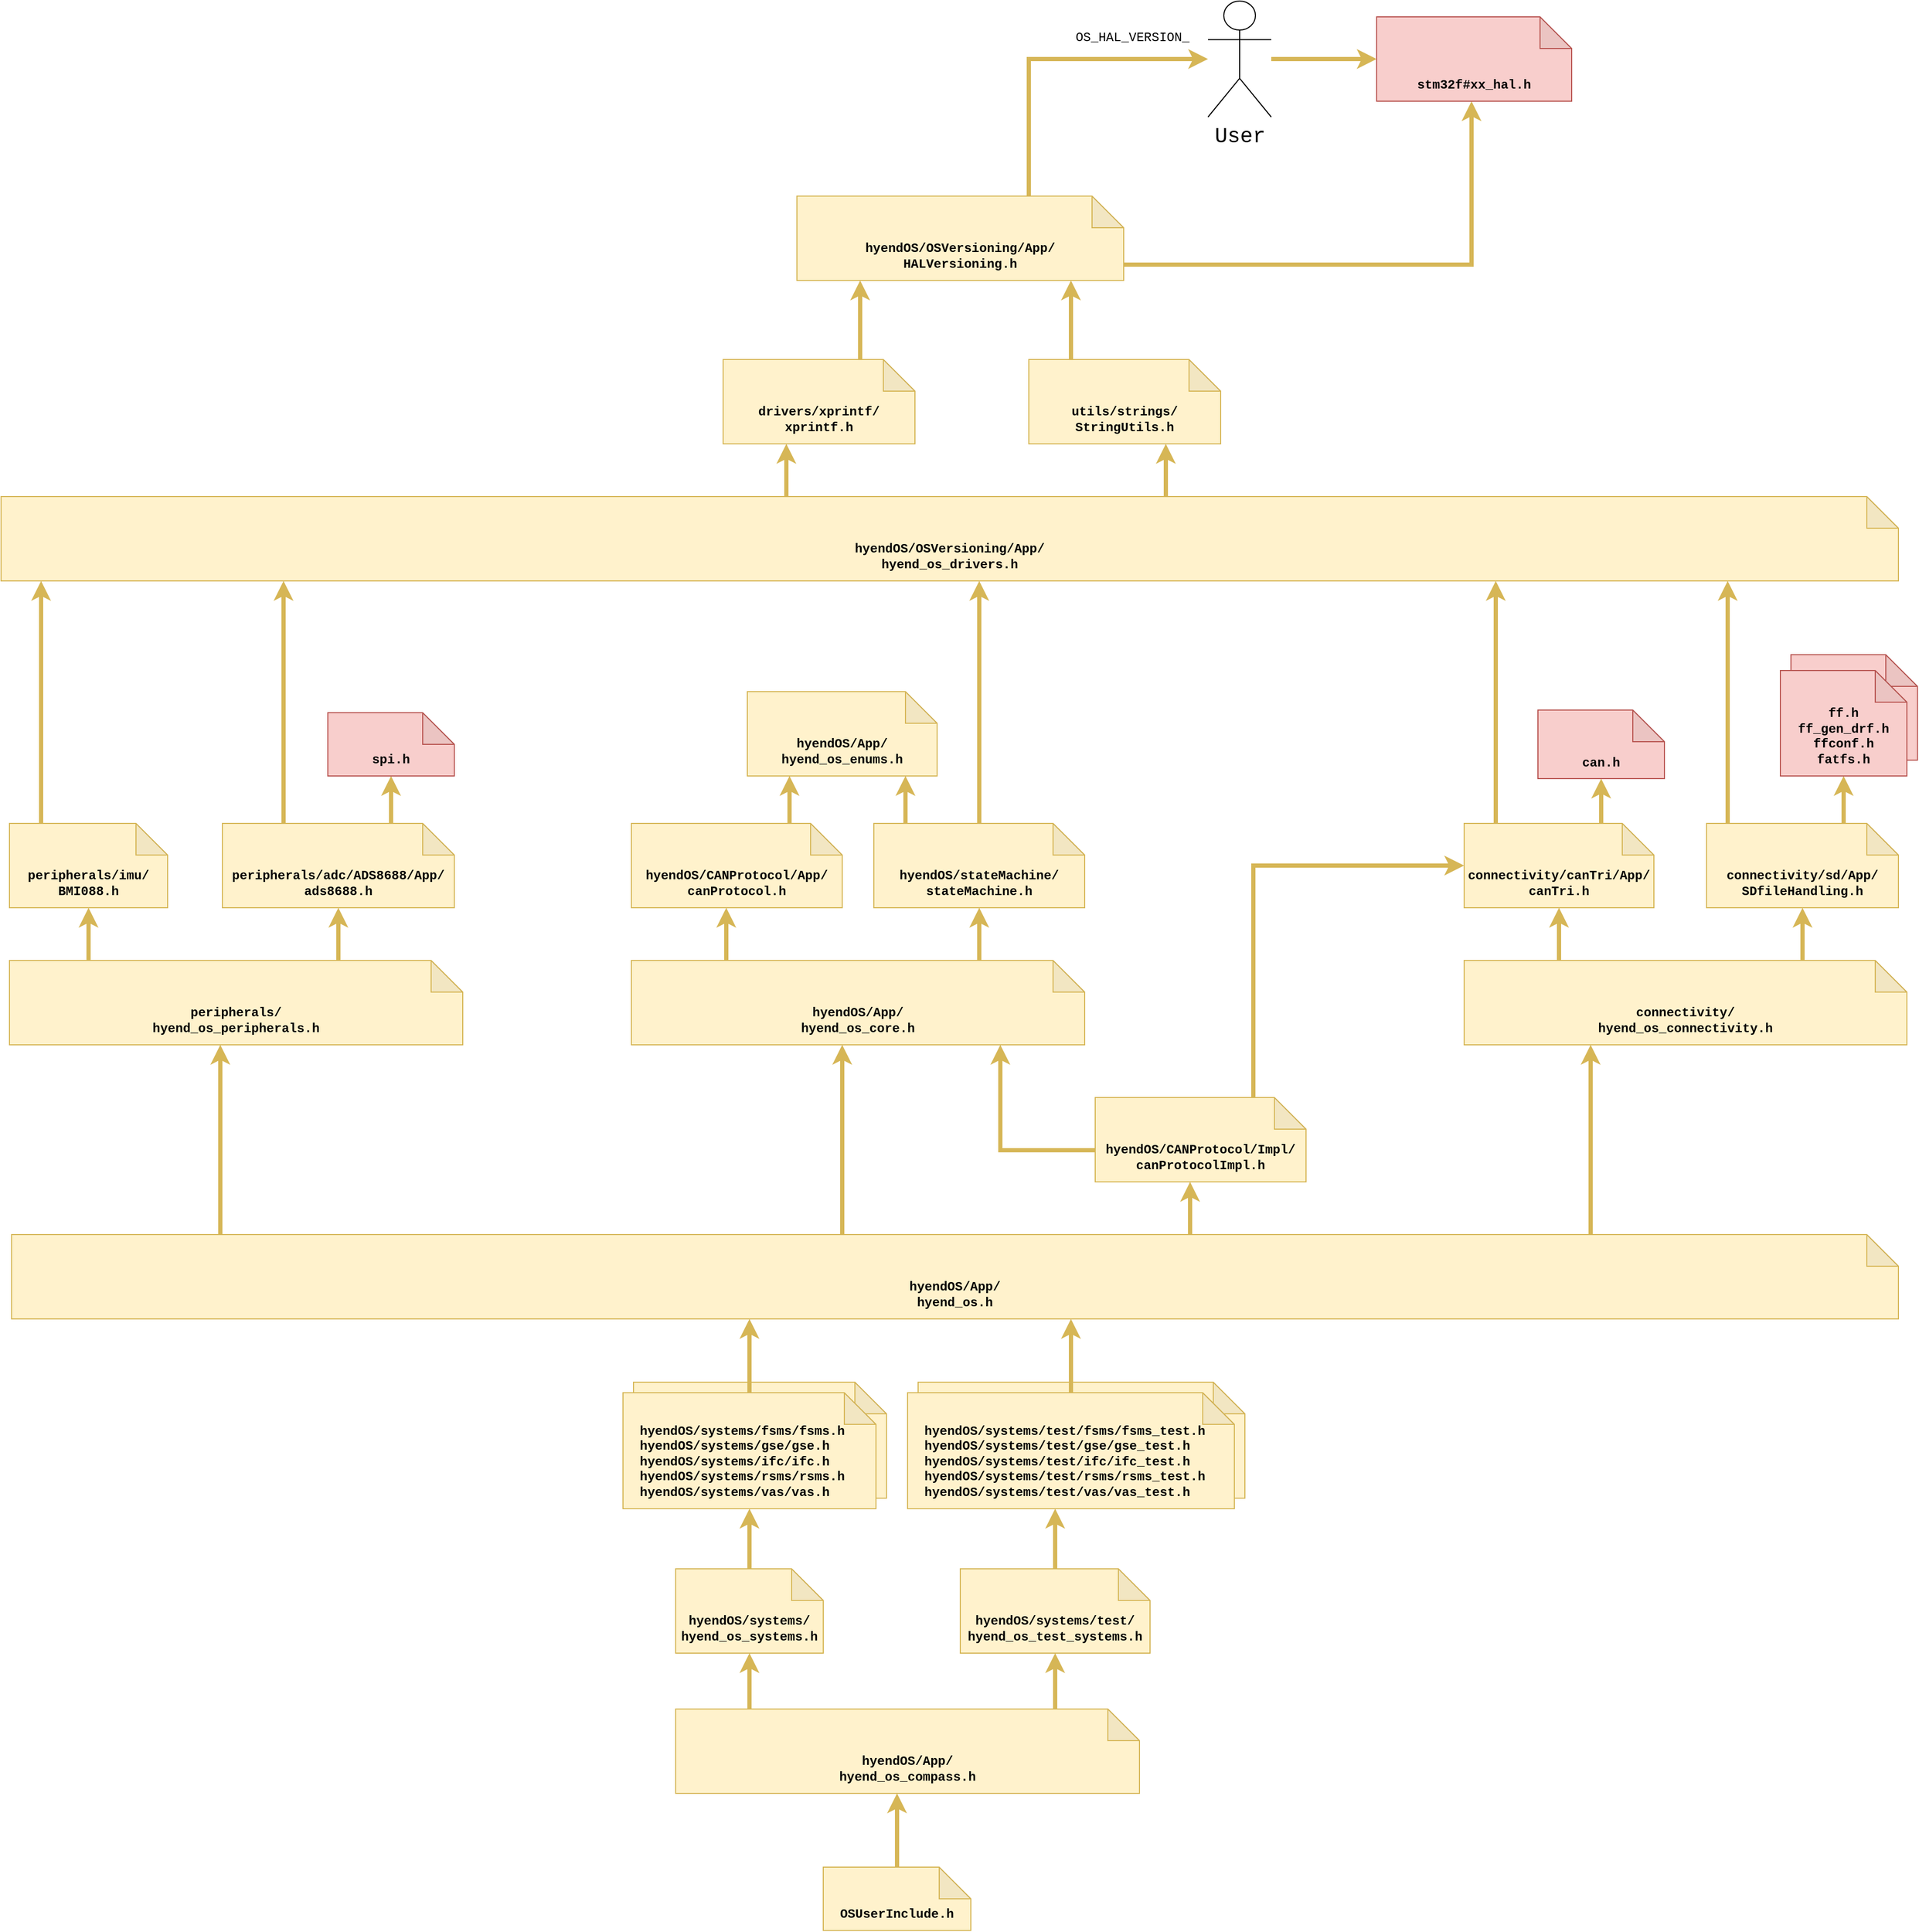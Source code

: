 <mxfile version="14.6.13" type="device"><diagram id="ti6t_PAKVZ9FeWnIseZb" name="Seite-1"><mxGraphModel dx="3079" dy="2147" grid="1" gridSize="10" guides="1" tooltips="1" connect="1" arrows="1" fold="1" page="1" pageScale="1" pageWidth="2336" pageHeight="1654" math="0" shadow="0"><root><mxCell id="0"/><mxCell id="1" parent="0"/><mxCell id="79b5bl42K1SgAm8lING9-11" style="edgeStyle=orthogonalEdgeStyle;rounded=0;orthogonalLoop=1;jettySize=auto;html=1;fontFamily=Courier New;fontSize=12;strokeWidth=4;fillColor=#fff2cc;strokeColor=#d6b656;" parent="1" source="79b5bl42K1SgAm8lING9-2" target="79b5bl42K1SgAm8lING9-4" edge="1"><mxGeometry relative="1" as="geometry"><Array as="points"><mxPoint x="222" y="250"/><mxPoint x="222" y="250"/></Array></mxGeometry></mxCell><mxCell id="79b5bl42K1SgAm8lING9-2" value="OSUserInclude.h" style="shape=note;whiteSpace=wrap;html=1;backgroundOutline=1;darkOpacity=0.05;fillColor=#fff2cc;strokeColor=#d6b656;verticalAlign=bottom;fontSize=12;fontFamily=Courier New;fontStyle=1;spacingBottom=6;" parent="1" vertex="1"><mxGeometry x="142" y="230" width="140" height="60" as="geometry"/></mxCell><mxCell id="79b5bl42K1SgAm8lING9-8" style="edgeStyle=orthogonalEdgeStyle;rounded=0;orthogonalLoop=1;jettySize=auto;html=1;fontFamily=Courier New;fontSize=12;fillColor=#fff2cc;strokeColor=#d6b656;strokeWidth=4;" parent="1" source="79b5bl42K1SgAm8lING9-4" target="79b5bl42K1SgAm8lING9-6" edge="1"><mxGeometry relative="1" as="geometry"><Array as="points"><mxPoint x="72" y="60"/><mxPoint x="72" y="60"/></Array></mxGeometry></mxCell><mxCell id="79b5bl42K1SgAm8lING9-9" style="edgeStyle=orthogonalEdgeStyle;rounded=0;orthogonalLoop=1;jettySize=auto;html=1;fontFamily=Courier New;fontSize=12;strokeWidth=4;fillColor=#fff2cc;strokeColor=#d6b656;" parent="1" source="79b5bl42K1SgAm8lING9-4" target="79b5bl42K1SgAm8lING9-7" edge="1"><mxGeometry relative="1" as="geometry"><Array as="points"><mxPoint x="362" y="50"/><mxPoint x="362" y="50"/></Array></mxGeometry></mxCell><mxCell id="79b5bl42K1SgAm8lING9-4" value="hyendOS/App/&lt;br&gt;hyend_os_compass.h" style="shape=note;whiteSpace=wrap;html=1;backgroundOutline=1;darkOpacity=0.05;fillColor=#fff2cc;strokeColor=#d6b656;verticalAlign=bottom;fontSize=12;fontFamily=Courier New;fontStyle=1;spacingBottom=6;" parent="1" vertex="1"><mxGeometry x="2" y="80" width="440" height="80" as="geometry"/></mxCell><mxCell id="SMfeo2dJa6zfowwVCfnT-10" style="edgeStyle=orthogonalEdgeStyle;rounded=0;orthogonalLoop=1;jettySize=auto;html=1;strokeWidth=4;fillColor=#fff2cc;strokeColor=#d6b656;" edge="1" parent="1" source="79b5bl42K1SgAm8lING9-5" target="79b5bl42K1SgAm8lING9-16"><mxGeometry relative="1" as="geometry"><Array as="points"><mxPoint x="50" y="-660"/><mxPoint x="50" y="-660"/></Array></mxGeometry></mxCell><mxCell id="SMfeo2dJa6zfowwVCfnT-11" style="edgeStyle=orthogonalEdgeStyle;rounded=0;orthogonalLoop=1;jettySize=auto;html=1;strokeWidth=4;fillColor=#fff2cc;strokeColor=#d6b656;" edge="1" parent="1" source="79b5bl42K1SgAm8lING9-5" target="79b5bl42K1SgAm8lING9-15"><mxGeometry relative="1" as="geometry"><Array as="points"><mxPoint x="290" y="-650"/><mxPoint x="290" y="-650"/></Array></mxGeometry></mxCell><mxCell id="79b5bl42K1SgAm8lING9-5" value="hyendOS/App/&lt;br&gt;hyend_os_core.h" style="shape=note;whiteSpace=wrap;html=1;backgroundOutline=1;darkOpacity=0.05;fillColor=#fff2cc;strokeColor=#d6b656;verticalAlign=bottom;fontSize=12;fontFamily=Courier New;fontStyle=1;spacingBottom=6;" parent="1" vertex="1"><mxGeometry x="-40" y="-630" width="430" height="80" as="geometry"/></mxCell><mxCell id="79b5bl42K1SgAm8lING9-74" style="edgeStyle=orthogonalEdgeStyle;rounded=0;orthogonalLoop=1;jettySize=auto;html=1;fontFamily=Courier New;fontSize=12;strokeWidth=4;fillColor=#fff2cc;strokeColor=#d6b656;" parent="1" source="79b5bl42K1SgAm8lING9-6" target="79b5bl42K1SgAm8lING9-73" edge="1"><mxGeometry relative="1" as="geometry"/></mxCell><mxCell id="79b5bl42K1SgAm8lING9-6" value="hyendOS/systems/&lt;br&gt;hyend_os_systems.h" style="shape=note;whiteSpace=wrap;html=1;backgroundOutline=1;darkOpacity=0.05;fillColor=#fff2cc;strokeColor=#d6b656;verticalAlign=bottom;fontSize=12;fontFamily=Courier New;fontStyle=1;spacingBottom=6;" parent="1" vertex="1"><mxGeometry x="2" y="-53" width="140" height="80" as="geometry"/></mxCell><mxCell id="79b5bl42K1SgAm8lING9-77" style="edgeStyle=orthogonalEdgeStyle;rounded=0;orthogonalLoop=1;jettySize=auto;html=1;fontFamily=Courier New;fontSize=12;strokeWidth=4;fillColor=#fff2cc;strokeColor=#d6b656;" parent="1" source="79b5bl42K1SgAm8lING9-7" target="79b5bl42K1SgAm8lING9-76" edge="1"><mxGeometry relative="1" as="geometry"><Array as="points"><mxPoint x="377" y="-53"/><mxPoint x="377" y="-53"/></Array></mxGeometry></mxCell><mxCell id="79b5bl42K1SgAm8lING9-7" value="hyendOS/systems/test/&lt;br&gt;hyend_os_test_systems.h" style="shape=note;whiteSpace=wrap;html=1;backgroundOutline=1;darkOpacity=0.05;fillColor=#fff2cc;strokeColor=#d6b656;verticalAlign=bottom;fontSize=12;fontFamily=Courier New;fontStyle=1;spacingBottom=6;" parent="1" vertex="1"><mxGeometry x="272" y="-53" width="180" height="80" as="geometry"/></mxCell><mxCell id="SMfeo2dJa6zfowwVCfnT-2" style="edgeStyle=orthogonalEdgeStyle;rounded=0;orthogonalLoop=1;jettySize=auto;html=1;strokeWidth=4;fillColor=#fff2cc;strokeColor=#d6b656;" edge="1" parent="1" source="79b5bl42K1SgAm8lING9-13" target="79b5bl42K1SgAm8lING9-24"><mxGeometry relative="1" as="geometry"><Array as="points"><mxPoint x="-555" y="-650"/><mxPoint x="-555" y="-650"/></Array></mxGeometry></mxCell><mxCell id="SMfeo2dJa6zfowwVCfnT-3" style="edgeStyle=orthogonalEdgeStyle;rounded=0;orthogonalLoop=1;jettySize=auto;html=1;strokeWidth=4;fillColor=#fff2cc;strokeColor=#d6b656;" edge="1" parent="1" source="79b5bl42K1SgAm8lING9-13" target="79b5bl42K1SgAm8lING9-23"><mxGeometry relative="1" as="geometry"><Array as="points"><mxPoint x="-318" y="-660"/><mxPoint x="-318" y="-660"/></Array></mxGeometry></mxCell><mxCell id="79b5bl42K1SgAm8lING9-13" value="peripherals/&lt;br&gt;hyend_os_peripherals.h" style="shape=note;whiteSpace=wrap;html=1;backgroundOutline=1;darkOpacity=0.05;fillColor=#fff2cc;strokeColor=#d6b656;verticalAlign=bottom;fontSize=12;fontFamily=Courier New;fontStyle=1;spacingBottom=6;" parent="1" vertex="1"><mxGeometry x="-630" y="-630" width="430" height="80" as="geometry"/></mxCell><mxCell id="SMfeo2dJa6zfowwVCfnT-7" style="edgeStyle=orthogonalEdgeStyle;rounded=0;orthogonalLoop=1;jettySize=auto;html=1;strokeWidth=4;fillColor=#fff2cc;strokeColor=#d6b656;" edge="1" parent="1" source="79b5bl42K1SgAm8lING9-15" target="SMfeo2dJa6zfowwVCfnT-26"><mxGeometry relative="1" as="geometry"><mxPoint x="410" y="-1020" as="targetPoint"/><Array as="points"><mxPoint x="290" y="-930"/><mxPoint x="290" y="-930"/></Array></mxGeometry></mxCell><mxCell id="SMfeo2dJa6zfowwVCfnT-8" style="edgeStyle=orthogonalEdgeStyle;rounded=0;orthogonalLoop=1;jettySize=auto;html=1;strokeWidth=4;fillColor=#fff2cc;strokeColor=#d6b656;" edge="1" parent="1" source="79b5bl42K1SgAm8lING9-15" target="79b5bl42K1SgAm8lING9-42"><mxGeometry relative="1" as="geometry"><Array as="points"><mxPoint x="220" y="-770"/><mxPoint x="220" y="-770"/></Array></mxGeometry></mxCell><mxCell id="79b5bl42K1SgAm8lING9-15" value="hyendOS/stateMachine/&lt;br&gt;stateMachine.h" style="shape=note;whiteSpace=wrap;html=1;backgroundOutline=1;darkOpacity=0.05;fillColor=#fff2cc;strokeColor=#d6b656;verticalAlign=bottom;fontSize=12;fontFamily=Courier New;fontStyle=1;spacingBottom=6;" parent="1" vertex="1"><mxGeometry x="190" y="-760" width="200" height="80" as="geometry"/></mxCell><mxCell id="SMfeo2dJa6zfowwVCfnT-1" style="edgeStyle=orthogonalEdgeStyle;rounded=0;orthogonalLoop=1;jettySize=auto;html=1;strokeWidth=4;fillColor=#fff2cc;strokeColor=#d6b656;" edge="1" parent="1" source="79b5bl42K1SgAm8lING9-16" target="79b5bl42K1SgAm8lING9-42"><mxGeometry relative="1" as="geometry"><Array as="points"><mxPoint x="110" y="-780"/><mxPoint x="110" y="-780"/></Array></mxGeometry></mxCell><mxCell id="79b5bl42K1SgAm8lING9-16" value="hyendOS/CANProtocol/App/&lt;br&gt;canProtocol.h" style="shape=note;whiteSpace=wrap;html=1;backgroundOutline=1;darkOpacity=0.05;fillColor=#fff2cc;strokeColor=#d6b656;verticalAlign=bottom;fontSize=12;fontFamily=Courier New;fontStyle=1;spacingBottom=6;" parent="1" vertex="1"><mxGeometry x="-40" y="-760" width="200" height="80" as="geometry"/></mxCell><mxCell id="79b5bl42K1SgAm8lING9-72" style="edgeStyle=orthogonalEdgeStyle;rounded=0;orthogonalLoop=1;jettySize=auto;html=1;fontFamily=Courier New;fontSize=12;strokeWidth=4;fillColor=#fff2cc;strokeColor=#d6b656;" parent="1" source="79b5bl42K1SgAm8lING9-17" target="79b5bl42K1SgAm8lING9-29" edge="1"><mxGeometry relative="1" as="geometry"><Array as="points"><mxPoint x="550" y="-720"/></Array></mxGeometry></mxCell><mxCell id="SMfeo2dJa6zfowwVCfnT-9" style="edgeStyle=orthogonalEdgeStyle;rounded=0;orthogonalLoop=1;jettySize=auto;html=1;strokeWidth=4;fillColor=#fff2cc;strokeColor=#d6b656;" edge="1" parent="1" source="79b5bl42K1SgAm8lING9-17" target="79b5bl42K1SgAm8lING9-5"><mxGeometry relative="1" as="geometry"><Array as="points"><mxPoint x="310" y="-450"/></Array></mxGeometry></mxCell><mxCell id="79b5bl42K1SgAm8lING9-17" value="hyendOS/CANProtocol/Impl/&lt;br&gt;canProtocolImpl.h" style="shape=note;whiteSpace=wrap;html=1;backgroundOutline=1;darkOpacity=0.05;fillColor=#fff2cc;strokeColor=#d6b656;verticalAlign=bottom;fontSize=12;fontFamily=Courier New;fontStyle=1;spacingBottom=6;" parent="1" vertex="1"><mxGeometry x="400" y="-500" width="200" height="80" as="geometry"/></mxCell><mxCell id="SMfeo2dJa6zfowwVCfnT-5" style="edgeStyle=orthogonalEdgeStyle;rounded=0;orthogonalLoop=1;jettySize=auto;html=1;strokeWidth=4;fillColor=#fff2cc;strokeColor=#d6b656;" edge="1" parent="1" source="79b5bl42K1SgAm8lING9-21" target="79b5bl42K1SgAm8lING9-31"><mxGeometry relative="1" as="geometry"><Array as="points"><mxPoint x="1071" y="-640"/><mxPoint x="1071" y="-640"/></Array></mxGeometry></mxCell><mxCell id="SMfeo2dJa6zfowwVCfnT-6" style="edgeStyle=orthogonalEdgeStyle;rounded=0;orthogonalLoop=1;jettySize=auto;html=1;strokeWidth=4;fillColor=#fff2cc;strokeColor=#d6b656;" edge="1" parent="1" source="79b5bl42K1SgAm8lING9-21" target="79b5bl42K1SgAm8lING9-29"><mxGeometry relative="1" as="geometry"><Array as="points"><mxPoint x="840" y="-640"/><mxPoint x="840" y="-640"/></Array></mxGeometry></mxCell><mxCell id="79b5bl42K1SgAm8lING9-21" value="connectivity/&lt;br&gt;hyend_os_connectivity.h" style="shape=note;whiteSpace=wrap;html=1;backgroundOutline=1;darkOpacity=0.05;fillColor=#fff2cc;strokeColor=#d6b656;verticalAlign=bottom;fontSize=12;fontFamily=Courier New;fontStyle=1;spacingBottom=6;" parent="1" vertex="1"><mxGeometry x="750" y="-630" width="420" height="80" as="geometry"/></mxCell><mxCell id="79b5bl42K1SgAm8lING9-60" style="edgeStyle=orthogonalEdgeStyle;rounded=0;orthogonalLoop=1;jettySize=auto;html=1;fontFamily=Courier New;fontSize=12;strokeWidth=4;fillColor=#fff2cc;strokeColor=#d6b656;" parent="1" source="79b5bl42K1SgAm8lING9-23" target="79b5bl42K1SgAm8lING9-59" edge="1"><mxGeometry relative="1" as="geometry"><Array as="points"><mxPoint x="-268" y="-787.5"/><mxPoint x="-268" y="-787.5"/></Array></mxGeometry></mxCell><mxCell id="79b5bl42K1SgAm8lING9-81" style="edgeStyle=orthogonalEdgeStyle;rounded=0;orthogonalLoop=1;jettySize=auto;html=1;fontFamily=Courier New;fontSize=12;strokeWidth=4;fillColor=#fff2cc;strokeColor=#d6b656;" parent="1" source="79b5bl42K1SgAm8lING9-23" target="SMfeo2dJa6zfowwVCfnT-26" edge="1"><mxGeometry relative="1" as="geometry"><Array as="points"><mxPoint x="-370" y="-870"/><mxPoint x="-370" y="-870"/></Array></mxGeometry></mxCell><mxCell id="79b5bl42K1SgAm8lING9-23" value="peripherals/adc/ADS8688/App/&lt;br&gt;ads8688.h" style="shape=note;whiteSpace=wrap;html=1;backgroundOutline=1;darkOpacity=0.05;fillColor=#fff2cc;strokeColor=#d6b656;verticalAlign=bottom;fontSize=12;fontFamily=Courier New;fontStyle=1;spacingBottom=6;" parent="1" vertex="1"><mxGeometry x="-428" y="-760" width="220" height="80" as="geometry"/></mxCell><mxCell id="79b5bl42K1SgAm8lING9-80" style="edgeStyle=orthogonalEdgeStyle;rounded=0;orthogonalLoop=1;jettySize=auto;html=1;fontFamily=Courier New;fontSize=12;strokeWidth=4;fillColor=#fff2cc;strokeColor=#d6b656;" parent="1" source="79b5bl42K1SgAm8lING9-24" target="SMfeo2dJa6zfowwVCfnT-26" edge="1"><mxGeometry relative="1" as="geometry"><Array as="points"><mxPoint x="-600" y="-860"/><mxPoint x="-600" y="-860"/></Array></mxGeometry></mxCell><mxCell id="79b5bl42K1SgAm8lING9-24" value="peripherals/imu/&lt;br&gt;BMI088.h" style="shape=note;whiteSpace=wrap;html=1;backgroundOutline=1;darkOpacity=0.05;fillColor=#fff2cc;strokeColor=#d6b656;verticalAlign=bottom;fontSize=12;fontFamily=Courier New;fontStyle=1;spacingBottom=6;" parent="1" vertex="1"><mxGeometry x="-630" y="-760" width="150" height="80" as="geometry"/></mxCell><mxCell id="79b5bl42K1SgAm8lING9-38" style="edgeStyle=orthogonalEdgeStyle;rounded=0;orthogonalLoop=1;jettySize=auto;html=1;fontFamily=Courier New;fontSize=12;strokeWidth=4;fillColor=#fff2cc;strokeColor=#d6b656;" parent="1" source="79b5bl42K1SgAm8lING9-27" target="79b5bl42K1SgAm8lING9-36" edge="1"><mxGeometry relative="1" as="geometry"><Array as="points"><mxPoint x="337" y="-1485"/></Array></mxGeometry></mxCell><mxCell id="79b5bl42K1SgAm8lING9-39" value="OS_HAL_VERSION_" style="edgeLabel;html=1;align=center;verticalAlign=middle;resizable=0;points=[];fontSize=12;fontFamily=Courier New;" parent="79b5bl42K1SgAm8lING9-38" vertex="1" connectable="0"><mxGeometry x="0.896" relative="1" as="geometry"><mxPoint x="-57" y="-20" as="offset"/></mxGeometry></mxCell><mxCell id="79b5bl42K1SgAm8lING9-40" style="edgeStyle=orthogonalEdgeStyle;rounded=0;orthogonalLoop=1;jettySize=auto;html=1;fontFamily=Courier New;fontSize=12;strokeWidth=4;fillColor=#fff2cc;strokeColor=#d6b656;" parent="1" source="79b5bl42K1SgAm8lING9-27" target="79b5bl42K1SgAm8lING9-35" edge="1"><mxGeometry relative="1" as="geometry"><Array as="points"><mxPoint x="757" y="-1290"/></Array></mxGeometry></mxCell><mxCell id="79b5bl42K1SgAm8lING9-27" value="hyendOS/OSVersioning/App/&lt;br&gt;HALVersioning.h" style="shape=note;whiteSpace=wrap;html=1;backgroundOutline=1;darkOpacity=0.05;fillColor=#fff2cc;strokeColor=#d6b656;verticalAlign=bottom;fontSize=12;fontFamily=Courier New;fontStyle=1;spacingBottom=6;" parent="1" vertex="1"><mxGeometry x="117" y="-1355" width="310" height="80" as="geometry"/></mxCell><mxCell id="79b5bl42K1SgAm8lING9-53" style="edgeStyle=orthogonalEdgeStyle;rounded=0;orthogonalLoop=1;jettySize=auto;html=1;fontFamily=Courier New;fontSize=12;strokeWidth=4;fillColor=#fff2cc;strokeColor=#d6b656;" parent="1" source="79b5bl42K1SgAm8lING9-29" target="SMfeo2dJa6zfowwVCfnT-26" edge="1"><mxGeometry relative="1" as="geometry"><Array as="points"><mxPoint x="780" y="-860"/><mxPoint x="780" y="-860"/></Array></mxGeometry></mxCell><mxCell id="79b5bl42K1SgAm8lING9-64" style="edgeStyle=orthogonalEdgeStyle;rounded=0;orthogonalLoop=1;jettySize=auto;html=1;fontFamily=Courier New;fontSize=12;strokeWidth=4;fillColor=#fff2cc;strokeColor=#d6b656;" parent="1" source="79b5bl42K1SgAm8lING9-29" target="79b5bl42K1SgAm8lING9-63" edge="1"><mxGeometry relative="1" as="geometry"><Array as="points"><mxPoint x="880" y="-780"/><mxPoint x="880" y="-780"/></Array></mxGeometry></mxCell><mxCell id="79b5bl42K1SgAm8lING9-29" value="connectivity/canTri/App/&lt;br&gt;canTri.h" style="shape=note;whiteSpace=wrap;html=1;backgroundOutline=1;darkOpacity=0.05;fillColor=#fff2cc;strokeColor=#d6b656;verticalAlign=bottom;fontSize=12;fontFamily=Courier New;fontStyle=1;spacingBottom=6;" parent="1" vertex="1"><mxGeometry x="750" y="-760" width="180" height="80" as="geometry"/></mxCell><mxCell id="79b5bl42K1SgAm8lING9-54" style="edgeStyle=orthogonalEdgeStyle;rounded=0;orthogonalLoop=1;jettySize=auto;html=1;fontFamily=Courier New;fontSize=12;strokeWidth=4;fillColor=#fff2cc;strokeColor=#d6b656;" parent="1" source="79b5bl42K1SgAm8lING9-31" target="79b5bl42K1SgAm8lING9-62" edge="1"><mxGeometry relative="1" as="geometry"><mxPoint x="1410.059" y="-1000" as="targetPoint"/><Array as="points"><mxPoint x="1110" y="-780"/><mxPoint x="1110" y="-780"/></Array></mxGeometry></mxCell><mxCell id="79b5bl42K1SgAm8lING9-57" style="edgeStyle=orthogonalEdgeStyle;rounded=0;orthogonalLoop=1;jettySize=auto;html=1;fontFamily=Courier New;fontSize=12;strokeWidth=4;fillColor=#fff2cc;strokeColor=#d6b656;" parent="1" source="79b5bl42K1SgAm8lING9-31" target="SMfeo2dJa6zfowwVCfnT-26" edge="1"><mxGeometry relative="1" as="geometry"><Array as="points"><mxPoint x="1000" y="-870"/><mxPoint x="1000" y="-870"/></Array></mxGeometry></mxCell><mxCell id="79b5bl42K1SgAm8lING9-31" value="connectivity/sd/App/&lt;br&gt;SDfileHandling.h" style="shape=note;whiteSpace=wrap;html=1;backgroundOutline=1;darkOpacity=0.05;fillColor=#fff2cc;strokeColor=#d6b656;verticalAlign=bottom;fontSize=12;fontFamily=Courier New;fontStyle=1;spacingBottom=6;" parent="1" vertex="1"><mxGeometry x="980" y="-760" width="182" height="80" as="geometry"/></mxCell><mxCell id="79b5bl42K1SgAm8lING9-35" value="stm32f#xx_hal.h" style="shape=note;whiteSpace=wrap;html=1;backgroundOutline=1;darkOpacity=0.05;fillColor=#f8cecc;strokeColor=#b85450;verticalAlign=bottom;fontSize=12;fontFamily=Courier New;fontStyle=1;spacingBottom=6;" parent="1" vertex="1"><mxGeometry x="667" y="-1525" width="185" height="80" as="geometry"/></mxCell><mxCell id="79b5bl42K1SgAm8lING9-41" style="edgeStyle=orthogonalEdgeStyle;rounded=0;orthogonalLoop=1;jettySize=auto;html=1;fontFamily=Courier New;fontSize=12;strokeWidth=4;fillColor=#fff2cc;strokeColor=#d6b656;" parent="1" source="79b5bl42K1SgAm8lING9-36" target="79b5bl42K1SgAm8lING9-35" edge="1"><mxGeometry relative="1" as="geometry"><Array as="points"><mxPoint x="587" y="-1485"/><mxPoint x="587" y="-1485"/></Array></mxGeometry></mxCell><mxCell id="79b5bl42K1SgAm8lING9-36" value="&lt;font style=&quot;font-size: 20px&quot;&gt;User&lt;/font&gt;" style="shape=umlActor;verticalLabelPosition=bottom;verticalAlign=top;html=1;outlineConnect=0;fontFamily=Courier New;fontSize=12;" parent="1" vertex="1"><mxGeometry x="507" y="-1540" width="60" height="110" as="geometry"/></mxCell><mxCell id="79b5bl42K1SgAm8lING9-42" value="hyendOS/App/&lt;br&gt;hyend_os_enums.h" style="shape=note;whiteSpace=wrap;html=1;backgroundOutline=1;darkOpacity=0.05;fillColor=#fff2cc;strokeColor=#d6b656;verticalAlign=bottom;fontSize=12;fontFamily=Courier New;fontStyle=1;spacingBottom=6;" parent="1" vertex="1"><mxGeometry x="70" y="-885" width="180" height="80" as="geometry"/></mxCell><mxCell id="79b5bl42K1SgAm8lING9-59" value="spi.h" style="shape=note;whiteSpace=wrap;html=1;backgroundOutline=1;darkOpacity=0.05;fillColor=#f8cecc;strokeColor=#b85450;verticalAlign=bottom;fontSize=12;fontFamily=Courier New;fontStyle=1;spacingBottom=6;" parent="1" vertex="1"><mxGeometry x="-328" y="-865" width="120" height="60" as="geometry"/></mxCell><mxCell id="79b5bl42K1SgAm8lING9-63" value="can.h" style="shape=note;whiteSpace=wrap;html=1;backgroundOutline=1;darkOpacity=0.05;fillColor=#f8cecc;strokeColor=#b85450;verticalAlign=bottom;fontSize=12;fontFamily=Courier New;fontStyle=1;spacingBottom=6;" parent="1" vertex="1"><mxGeometry x="820" y="-867.5" width="120" height="65" as="geometry"/></mxCell><mxCell id="79b5bl42K1SgAm8lING9-84" value="" style="group" parent="1" vertex="1" connectable="0"><mxGeometry x="-48" y="-230" width="250" height="120" as="geometry"/></mxCell><mxCell id="79b5bl42K1SgAm8lING9-83" value="hyendOS/systems/fsms/fsms.h&lt;br&gt;hyendOS/systems/gse/gse.h&lt;br&gt;&lt;div style=&quot;&quot;&gt;&lt;span&gt;hyendOS/systems/ifc/ifc.h&lt;/span&gt;&lt;/div&gt;hyendOS/systems/rsms/rsms.h&lt;br&gt;hyendOS/systems/vas/vas.h" style="shape=note;whiteSpace=wrap;html=1;backgroundOutline=1;darkOpacity=0.05;fillColor=#fff2cc;strokeColor=#d6b656;verticalAlign=bottom;fontSize=12;fontFamily=Courier New;fontStyle=1;spacingBottom=6;align=left;spacingLeft=14;" parent="79b5bl42K1SgAm8lING9-84" vertex="1"><mxGeometry x="10" width="240" height="110" as="geometry"/></mxCell><mxCell id="79b5bl42K1SgAm8lING9-73" value="hyendOS/systems/fsms/fsms.h&lt;br&gt;hyendOS/systems/gse/gse.h&lt;br&gt;&lt;div style=&quot;&quot;&gt;&lt;span&gt;hyendOS/systems/ifc/ifc.h&lt;/span&gt;&lt;/div&gt;hyendOS/systems/rsms/rsms.h&lt;br&gt;hyendOS/systems/vas/vas.h" style="shape=note;whiteSpace=wrap;html=1;backgroundOutline=1;darkOpacity=0.05;fillColor=#fff2cc;strokeColor=#d6b656;verticalAlign=bottom;fontSize=12;fontFamily=Courier New;fontStyle=1;spacingBottom=6;align=left;spacingLeft=14;" parent="79b5bl42K1SgAm8lING9-84" vertex="1"><mxGeometry y="10" width="240" height="110" as="geometry"/></mxCell><mxCell id="79b5bl42K1SgAm8lING9-86" value="" style="group" parent="1" vertex="1" connectable="0"><mxGeometry x="222" y="-230" width="320" height="120" as="geometry"/></mxCell><mxCell id="79b5bl42K1SgAm8lING9-85" value="hyendOS/systems/test/fsms/fsms_test.h&lt;br&gt;hyendOS/systems/test/gse/gse_test.h&lt;br&gt;&lt;div&gt;&lt;span&gt;hyendOS/systems/test/ifc/ifc_test.h&lt;/span&gt;&lt;/div&gt;hyendOS/systems/test/rsms/rsms_test.h&lt;br&gt;hyendOS/systems/test/vas/vas_test.h" style="shape=note;whiteSpace=wrap;html=1;backgroundOutline=1;darkOpacity=0.05;fillColor=#fff2cc;strokeColor=#d6b656;verticalAlign=bottom;fontSize=12;fontFamily=Courier New;fontStyle=1;spacingBottom=6;align=left;spacingLeft=14;" parent="79b5bl42K1SgAm8lING9-86" vertex="1"><mxGeometry x="10" width="310" height="110" as="geometry"/></mxCell><mxCell id="79b5bl42K1SgAm8lING9-76" value="hyendOS/systems/test/fsms/fsms_test.h&lt;br&gt;hyendOS/systems/test/gse/gse_test.h&lt;br&gt;&lt;div&gt;&lt;span&gt;hyendOS/systems/test/ifc/ifc_test.h&lt;/span&gt;&lt;/div&gt;hyendOS/systems/test/rsms/rsms_test.h&lt;br&gt;hyendOS/systems/test/vas/vas_test.h" style="shape=note;whiteSpace=wrap;html=1;backgroundOutline=1;darkOpacity=0.05;fillColor=#fff2cc;strokeColor=#d6b656;verticalAlign=bottom;fontSize=12;fontFamily=Courier New;fontStyle=1;spacingBottom=6;align=left;spacingLeft=14;" parent="79b5bl42K1SgAm8lING9-86" vertex="1"><mxGeometry y="10" width="310" height="110" as="geometry"/></mxCell><mxCell id="79b5bl42K1SgAm8lING9-88" value="" style="group" parent="1" vertex="1" connectable="0"><mxGeometry x="1050" y="-920" width="130" height="115" as="geometry"/></mxCell><mxCell id="79b5bl42K1SgAm8lING9-87" value="ff.h&lt;br&gt;ff_gen_drf.h&lt;br&gt;ffconf.h&lt;br&gt;fatfs.h" style="shape=note;whiteSpace=wrap;html=1;backgroundOutline=1;darkOpacity=0.05;fillColor=#f8cecc;strokeColor=#b85450;verticalAlign=bottom;fontSize=12;fontFamily=Courier New;fontStyle=1;spacingBottom=6;" parent="79b5bl42K1SgAm8lING9-88" vertex="1"><mxGeometry x="10" width="120" height="100" as="geometry"/></mxCell><mxCell id="79b5bl42K1SgAm8lING9-62" value="ff.h&lt;br&gt;ff_gen_drf.h&lt;br&gt;ffconf.h&lt;br&gt;fatfs.h" style="shape=note;whiteSpace=wrap;html=1;backgroundOutline=1;darkOpacity=0.05;fillColor=#f8cecc;strokeColor=#b85450;verticalAlign=bottom;fontSize=12;fontFamily=Courier New;fontStyle=1;spacingBottom=6;" parent="79b5bl42K1SgAm8lING9-88" vertex="1"><mxGeometry y="15" width="120" height="100" as="geometry"/></mxCell><mxCell id="SMfeo2dJa6zfowwVCfnT-13" style="edgeStyle=orthogonalEdgeStyle;rounded=0;orthogonalLoop=1;jettySize=auto;html=1;exitX=0.5;exitY=1;exitDx=0;exitDy=0;exitPerimeter=0;strokeWidth=4;" edge="1" parent="1" source="79b5bl42K1SgAm8lING9-17" target="79b5bl42K1SgAm8lING9-17"><mxGeometry relative="1" as="geometry"/></mxCell><mxCell id="SMfeo2dJa6zfowwVCfnT-17" style="edgeStyle=orthogonalEdgeStyle;rounded=0;orthogonalLoop=1;jettySize=auto;html=1;strokeWidth=4;fillColor=#fff2cc;strokeColor=#d6b656;" edge="1" parent="1" source="SMfeo2dJa6zfowwVCfnT-14" target="79b5bl42K1SgAm8lING9-17"><mxGeometry relative="1" as="geometry"><Array as="points"><mxPoint x="490" y="-390"/><mxPoint x="490" y="-390"/></Array></mxGeometry></mxCell><mxCell id="SMfeo2dJa6zfowwVCfnT-19" style="edgeStyle=orthogonalEdgeStyle;rounded=0;orthogonalLoop=1;jettySize=auto;html=1;strokeWidth=4;fillColor=#fff2cc;strokeColor=#d6b656;" edge="1" parent="1" source="SMfeo2dJa6zfowwVCfnT-14" target="79b5bl42K1SgAm8lING9-5"><mxGeometry relative="1" as="geometry"><Array as="points"><mxPoint x="160" y="-460"/><mxPoint x="160" y="-460"/></Array></mxGeometry></mxCell><mxCell id="SMfeo2dJa6zfowwVCfnT-20" style="edgeStyle=orthogonalEdgeStyle;rounded=0;orthogonalLoop=1;jettySize=auto;html=1;strokeWidth=4;fillColor=#fff2cc;strokeColor=#d6b656;" edge="1" parent="1" source="SMfeo2dJa6zfowwVCfnT-14" target="79b5bl42K1SgAm8lING9-13"><mxGeometry relative="1" as="geometry"><Array as="points"><mxPoint x="-430" y="-420"/><mxPoint x="-430" y="-420"/></Array></mxGeometry></mxCell><mxCell id="SMfeo2dJa6zfowwVCfnT-21" style="edgeStyle=orthogonalEdgeStyle;rounded=0;orthogonalLoop=1;jettySize=auto;html=1;strokeWidth=4;fillColor=#fff2cc;strokeColor=#d6b656;" edge="1" parent="1" source="SMfeo2dJa6zfowwVCfnT-14" target="79b5bl42K1SgAm8lING9-21"><mxGeometry relative="1" as="geometry"><Array as="points"><mxPoint x="870" y="-450"/><mxPoint x="870" y="-450"/></Array></mxGeometry></mxCell><mxCell id="SMfeo2dJa6zfowwVCfnT-14" value="hyendOS/App/&lt;br&gt;hyend_os.h" style="shape=note;whiteSpace=wrap;html=1;backgroundOutline=1;darkOpacity=0.05;fillColor=#fff2cc;strokeColor=#d6b656;verticalAlign=bottom;fontSize=12;fontFamily=Courier New;fontStyle=1;spacingBottom=6;" vertex="1" parent="1"><mxGeometry x="-628" y="-370" width="1790" height="80" as="geometry"/></mxCell><mxCell id="SMfeo2dJa6zfowwVCfnT-15" style="edgeStyle=orthogonalEdgeStyle;rounded=0;orthogonalLoop=1;jettySize=auto;html=1;strokeWidth=4;fillColor=#fff2cc;strokeColor=#d6b656;" edge="1" parent="1" source="79b5bl42K1SgAm8lING9-73"><mxGeometry relative="1" as="geometry"><mxPoint x="72" y="-290" as="targetPoint"/><Array as="points"><mxPoint x="72" y="-250"/><mxPoint x="72" y="-250"/></Array></mxGeometry></mxCell><mxCell id="SMfeo2dJa6zfowwVCfnT-16" style="edgeStyle=orthogonalEdgeStyle;rounded=0;orthogonalLoop=1;jettySize=auto;html=1;strokeWidth=4;fillColor=#fff2cc;strokeColor=#d6b656;" edge="1" parent="1" source="79b5bl42K1SgAm8lING9-76"><mxGeometry relative="1" as="geometry"><mxPoint x="377" y="-290" as="targetPoint"/><Array as="points"><mxPoint x="377" y="-250"/><mxPoint x="377" y="-250"/></Array></mxGeometry></mxCell><mxCell id="SMfeo2dJa6zfowwVCfnT-24" style="edgeStyle=orthogonalEdgeStyle;rounded=0;orthogonalLoop=1;jettySize=auto;html=1;strokeWidth=4;fillColor=#fff2cc;strokeColor=#d6b656;" edge="1" parent="1" source="SMfeo2dJa6zfowwVCfnT-22" target="79b5bl42K1SgAm8lING9-27"><mxGeometry relative="1" as="geometry"><Array as="points"><mxPoint x="177" y="-1230"/><mxPoint x="177" y="-1230"/></Array></mxGeometry></mxCell><mxCell id="SMfeo2dJa6zfowwVCfnT-22" value="drivers/xprintf/&lt;br&gt;xprintf.h" style="shape=note;whiteSpace=wrap;html=1;backgroundOutline=1;darkOpacity=0.05;fillColor=#fff2cc;strokeColor=#d6b656;verticalAlign=bottom;fontSize=12;fontFamily=Courier New;fontStyle=1;spacingBottom=6;" vertex="1" parent="1"><mxGeometry x="47" y="-1200" width="182" height="80" as="geometry"/></mxCell><mxCell id="SMfeo2dJa6zfowwVCfnT-29" style="edgeStyle=orthogonalEdgeStyle;rounded=0;orthogonalLoop=1;jettySize=auto;html=1;strokeWidth=4;fillColor=#fff2cc;strokeColor=#d6b656;" edge="1" parent="1" source="SMfeo2dJa6zfowwVCfnT-23" target="79b5bl42K1SgAm8lING9-27"><mxGeometry relative="1" as="geometry"><Array as="points"><mxPoint x="377" y="-1230"/><mxPoint x="377" y="-1230"/></Array></mxGeometry></mxCell><mxCell id="SMfeo2dJa6zfowwVCfnT-23" value="utils/strings/&lt;br&gt;StringUtils.h" style="shape=note;whiteSpace=wrap;html=1;backgroundOutline=1;darkOpacity=0.05;fillColor=#fff2cc;strokeColor=#d6b656;verticalAlign=bottom;fontSize=12;fontFamily=Courier New;fontStyle=1;spacingBottom=6;" vertex="1" parent="1"><mxGeometry x="337" y="-1200" width="182" height="80" as="geometry"/></mxCell><mxCell id="SMfeo2dJa6zfowwVCfnT-27" style="edgeStyle=orthogonalEdgeStyle;rounded=0;orthogonalLoop=1;jettySize=auto;html=1;strokeWidth=4;fillColor=#fff2cc;strokeColor=#d6b656;" edge="1" parent="1" source="SMfeo2dJa6zfowwVCfnT-26" target="SMfeo2dJa6zfowwVCfnT-22"><mxGeometry relative="1" as="geometry"><Array as="points"><mxPoint x="107" y="-1080"/><mxPoint x="107" y="-1080"/></Array></mxGeometry></mxCell><mxCell id="SMfeo2dJa6zfowwVCfnT-28" style="edgeStyle=orthogonalEdgeStyle;rounded=0;orthogonalLoop=1;jettySize=auto;html=1;strokeWidth=4;fillColor=#fff2cc;strokeColor=#d6b656;" edge="1" parent="1" source="SMfeo2dJa6zfowwVCfnT-26" target="SMfeo2dJa6zfowwVCfnT-23"><mxGeometry relative="1" as="geometry"><Array as="points"><mxPoint x="467" y="-1090"/><mxPoint x="467" y="-1090"/></Array></mxGeometry></mxCell><mxCell id="SMfeo2dJa6zfowwVCfnT-26" value="hyendOS/OSVersioning/App/&lt;br&gt;hyend_os_drivers.h" style="shape=note;whiteSpace=wrap;html=1;backgroundOutline=1;darkOpacity=0.05;fillColor=#fff2cc;strokeColor=#d6b656;verticalAlign=bottom;fontSize=12;fontFamily=Courier New;fontStyle=1;spacingBottom=6;" vertex="1" parent="1"><mxGeometry x="-638" y="-1070" width="1800" height="80" as="geometry"/></mxCell></root></mxGraphModel></diagram></mxfile>